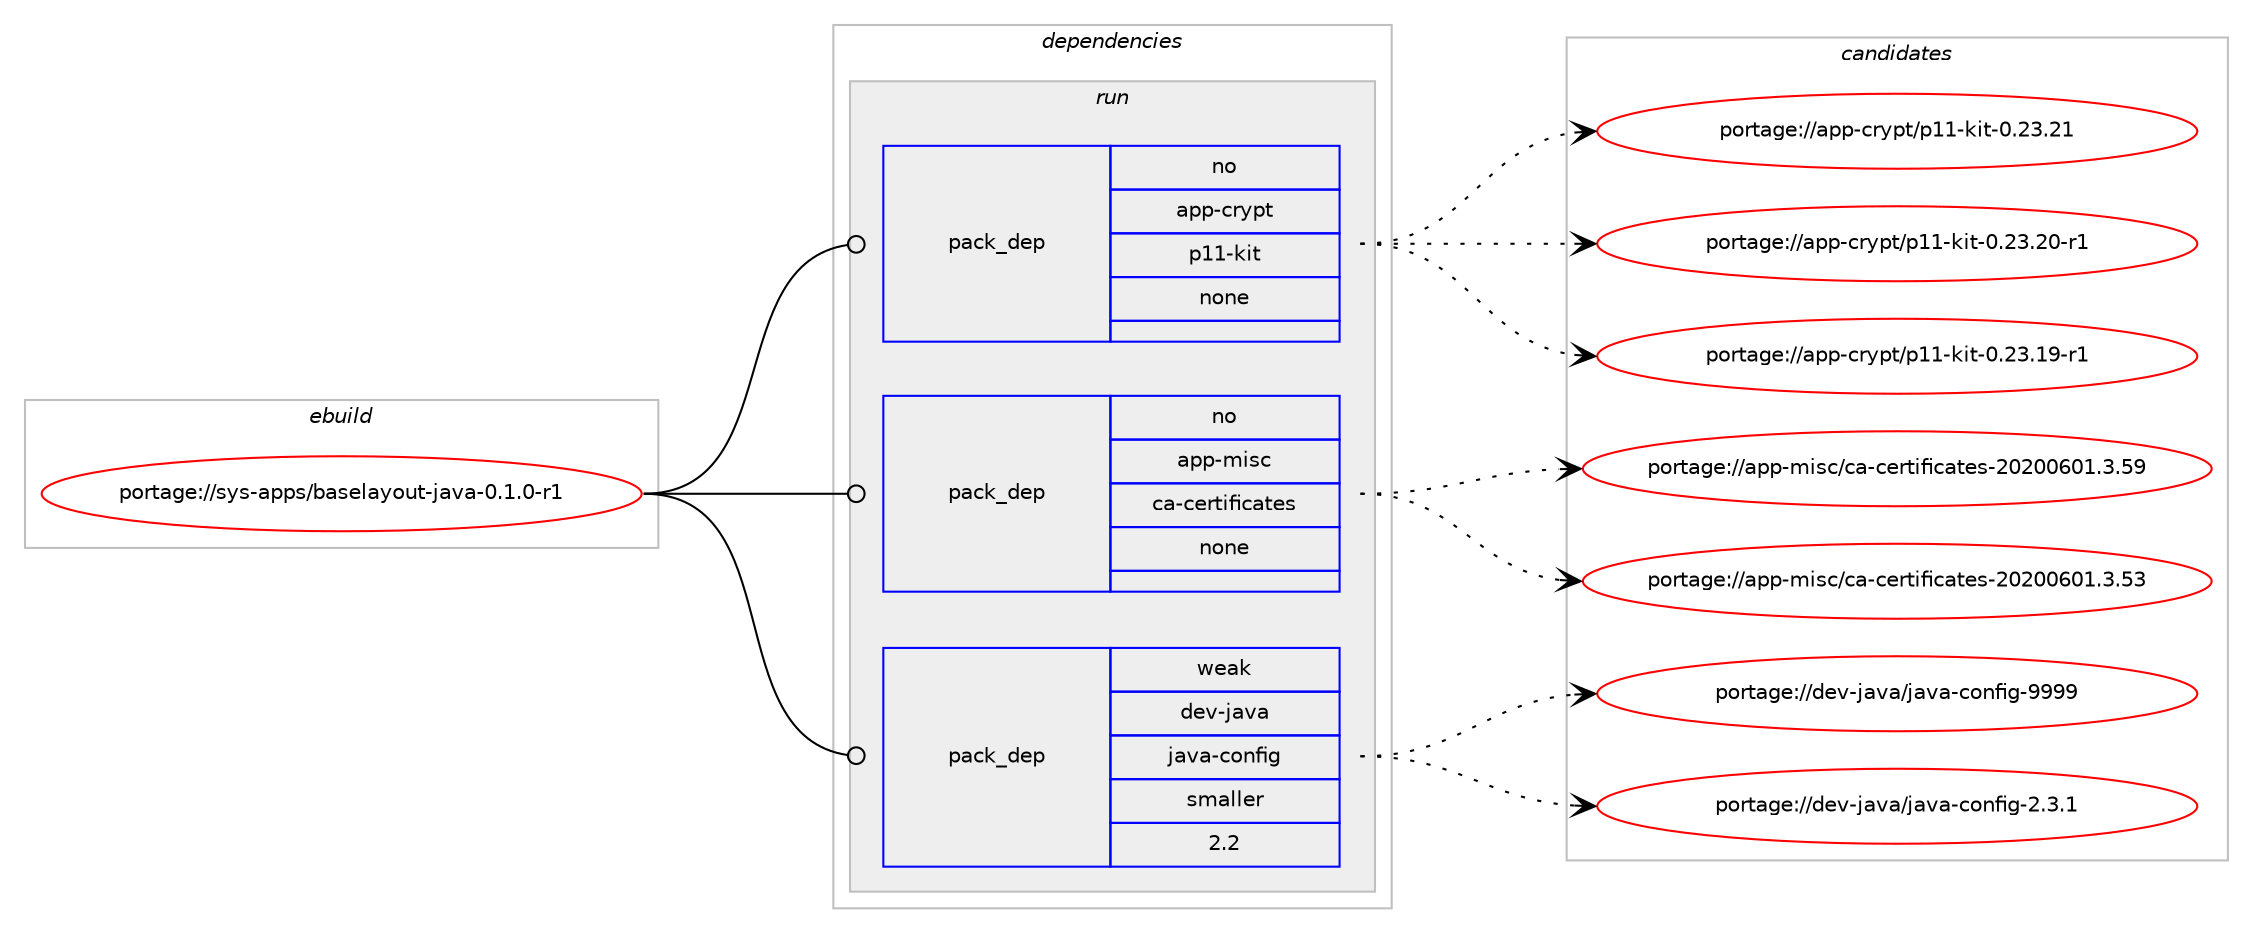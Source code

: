 digraph prolog {

# *************
# Graph options
# *************

newrank=true;
concentrate=true;
compound=true;
graph [rankdir=LR,fontname=Helvetica,fontsize=10,ranksep=1.5];#, ranksep=2.5, nodesep=0.2];
edge  [arrowhead=vee];
node  [fontname=Helvetica,fontsize=10];

# **********
# The ebuild
# **********

subgraph cluster_leftcol {
color=gray;
rank=same;
label=<<i>ebuild</i>>;
id [label="portage://sys-apps/baselayout-java-0.1.0-r1", color=red, width=4, href="../sys-apps/baselayout-java-0.1.0-r1.svg"];
}

# ****************
# The dependencies
# ****************

subgraph cluster_midcol {
color=gray;
label=<<i>dependencies</i>>;
subgraph cluster_compile {
fillcolor="#eeeeee";
style=filled;
label=<<i>compile</i>>;
}
subgraph cluster_compileandrun {
fillcolor="#eeeeee";
style=filled;
label=<<i>compile and run</i>>;
}
subgraph cluster_run {
fillcolor="#eeeeee";
style=filled;
label=<<i>run</i>>;
subgraph pack1720 {
dependency1972 [label=<<TABLE BORDER="0" CELLBORDER="1" CELLSPACING="0" CELLPADDING="4" WIDTH="220"><TR><TD ROWSPAN="6" CELLPADDING="30">pack_dep</TD></TR><TR><TD WIDTH="110">no</TD></TR><TR><TD>app-crypt</TD></TR><TR><TD>p11-kit</TD></TR><TR><TD>none</TD></TR><TR><TD></TD></TR></TABLE>>, shape=none, color=blue];
}
id:e -> dependency1972:w [weight=20,style="solid",arrowhead="odot"];
subgraph pack1721 {
dependency1973 [label=<<TABLE BORDER="0" CELLBORDER="1" CELLSPACING="0" CELLPADDING="4" WIDTH="220"><TR><TD ROWSPAN="6" CELLPADDING="30">pack_dep</TD></TR><TR><TD WIDTH="110">no</TD></TR><TR><TD>app-misc</TD></TR><TR><TD>ca-certificates</TD></TR><TR><TD>none</TD></TR><TR><TD></TD></TR></TABLE>>, shape=none, color=blue];
}
id:e -> dependency1973:w [weight=20,style="solid",arrowhead="odot"];
subgraph pack1722 {
dependency1974 [label=<<TABLE BORDER="0" CELLBORDER="1" CELLSPACING="0" CELLPADDING="4" WIDTH="220"><TR><TD ROWSPAN="6" CELLPADDING="30">pack_dep</TD></TR><TR><TD WIDTH="110">weak</TD></TR><TR><TD>dev-java</TD></TR><TR><TD>java-config</TD></TR><TR><TD>smaller</TD></TR><TR><TD>2.2</TD></TR></TABLE>>, shape=none, color=blue];
}
id:e -> dependency1974:w [weight=20,style="solid",arrowhead="odot"];
}
}

# **************
# The candidates
# **************

subgraph cluster_choices {
rank=same;
color=gray;
label=<<i>candidates</i>>;

subgraph choice1720 {
color=black;
nodesep=1;
choice971121124599114121112116471124949451071051164548465051465049 [label="portage://app-crypt/p11-kit-0.23.21", color=red, width=4,href="../app-crypt/p11-kit-0.23.21.svg"];
choice9711211245991141211121164711249494510710511645484650514650484511449 [label="portage://app-crypt/p11-kit-0.23.20-r1", color=red, width=4,href="../app-crypt/p11-kit-0.23.20-r1.svg"];
choice9711211245991141211121164711249494510710511645484650514649574511449 [label="portage://app-crypt/p11-kit-0.23.19-r1", color=red, width=4,href="../app-crypt/p11-kit-0.23.19-r1.svg"];
dependency1972:e -> choice971121124599114121112116471124949451071051164548465051465049:w [style=dotted,weight="100"];
dependency1972:e -> choice9711211245991141211121164711249494510710511645484650514650484511449:w [style=dotted,weight="100"];
dependency1972:e -> choice9711211245991141211121164711249494510710511645484650514649574511449:w [style=dotted,weight="100"];
}
subgraph choice1721 {
color=black;
nodesep=1;
choice971121124510910511599479997459910111411610510210599971161011154550485048485448494651465357 [label="portage://app-misc/ca-certificates-20200601.3.59", color=red, width=4,href="../app-misc/ca-certificates-20200601.3.59.svg"];
choice971121124510910511599479997459910111411610510210599971161011154550485048485448494651465351 [label="portage://app-misc/ca-certificates-20200601.3.53", color=red, width=4,href="../app-misc/ca-certificates-20200601.3.53.svg"];
dependency1973:e -> choice971121124510910511599479997459910111411610510210599971161011154550485048485448494651465357:w [style=dotted,weight="100"];
dependency1973:e -> choice971121124510910511599479997459910111411610510210599971161011154550485048485448494651465351:w [style=dotted,weight="100"];
}
subgraph choice1722 {
color=black;
nodesep=1;
choice10010111845106971189747106971189745991111101021051034557575757 [label="portage://dev-java/java-config-9999", color=red, width=4,href="../dev-java/java-config-9999.svg"];
choice1001011184510697118974710697118974599111110102105103455046514649 [label="portage://dev-java/java-config-2.3.1", color=red, width=4,href="../dev-java/java-config-2.3.1.svg"];
dependency1974:e -> choice10010111845106971189747106971189745991111101021051034557575757:w [style=dotted,weight="100"];
dependency1974:e -> choice1001011184510697118974710697118974599111110102105103455046514649:w [style=dotted,weight="100"];
}
}

}
